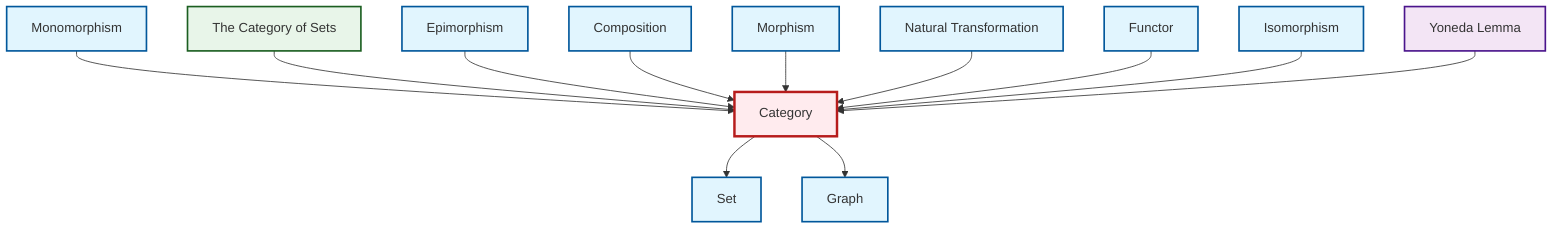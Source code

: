 graph TD
    classDef definition fill:#e1f5fe,stroke:#01579b,stroke-width:2px
    classDef theorem fill:#f3e5f5,stroke:#4a148c,stroke-width:2px
    classDef axiom fill:#fff3e0,stroke:#e65100,stroke-width:2px
    classDef example fill:#e8f5e9,stroke:#1b5e20,stroke-width:2px
    classDef current fill:#ffebee,stroke:#b71c1c,stroke-width:3px
    def-graph["Graph"]:::definition
    thm-yoneda["Yoneda Lemma"]:::theorem
    def-natural-transformation["Natural Transformation"]:::definition
    def-epimorphism["Epimorphism"]:::definition
    def-monomorphism["Monomorphism"]:::definition
    def-morphism["Morphism"]:::definition
    def-isomorphism["Isomorphism"]:::definition
    ex-set-category["The Category of Sets"]:::example
    def-functor["Functor"]:::definition
    def-category["Category"]:::definition
    def-set["Set"]:::definition
    def-composition["Composition"]:::definition
    def-monomorphism --> def-category
    ex-set-category --> def-category
    def-category --> def-set
    def-epimorphism --> def-category
    def-composition --> def-category
    def-category --> def-graph
    def-morphism --> def-category
    def-natural-transformation --> def-category
    def-functor --> def-category
    def-isomorphism --> def-category
    thm-yoneda --> def-category
    class def-category current